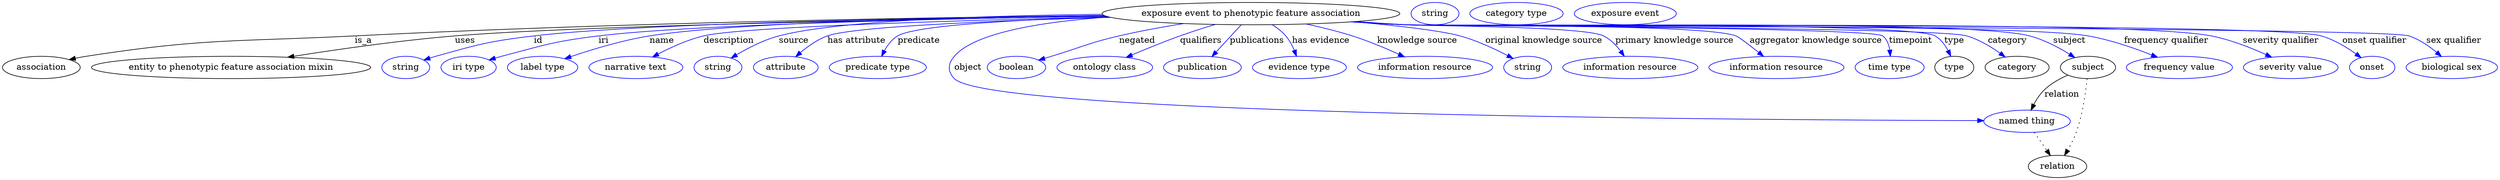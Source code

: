 digraph {
	graph [bb="0,0,4008.8,283"];
	node [label="\N"];
	"exposure event to phenotypic feature association"	[height=0.5,
		label="exposure event to phenotypic feature association",
		pos="2005.4,265",
		width=6.6439];
	association	[height=0.5,
		pos="62.394,178",
		width=1.7332];
	"exposure event to phenotypic feature association" -> association	[label=is_a,
		lp="580.39,221.5",
		pos="e,107.12,190.7 1769.4,262.01 1484.2,258.75 989.91,250.31 566.39,229 374.08,219.32 324.67,225.55 134.39,196 128.7,195.12 122.8,194.02 \
116.92,192.81"];
	"entity to phenotypic feature association mixin"	[height=0.5,
		pos="367.39,178",
		width=6.2286];
	"exposure event to phenotypic feature association" -> "entity to phenotypic feature association mixin"	[label=uses,
		lp="743.89,221.5",
		pos="e,458.45,194.49 1773,260.72 1461,255.78 923.5,245.25 727.39,229 639.56,221.72 540.4,207.5 468.42,196.08"];
	id	[color=blue,
		height=0.5,
		label=string,
		pos="648.39,178",
		width=1.0652];
	"exposure event to phenotypic feature association" -> id	[color=blue,
		label=id,
		lp="861.39,221.5",
		pos="e,677.38,189.97 1770.1,261.71 1486,258.1 1025.1,249.27 854.39,229 783.16,220.54 765.47,215.35 696.39,196 693.29,195.13 690.09,194.16 \
686.89,193.14",
		style=solid];
	iri	[color=blue,
		height=0.5,
		label="iri type",
		pos="749.39,178",
		width=1.2277];
	"exposure event to phenotypic feature association" -> iri	[color=blue,
		label=iri,
		lp="965.39,221.5",
		pos="e,782.32,190.13 1772,261 1512.2,256.8 1109,247.53 957.39,229 887.48,220.46 870.46,214.11 802.39,196 799.02,195.1 795.55,194.12 792.07,\
193.1",
		style=solid];
	name	[color=blue,
		height=0.5,
		label="label type",
		pos="868.39,178",
		width=1.5707];
	"exposure event to phenotypic feature association" -> name	[color=blue,
		label=name,
		lp="1059.4,221.5",
		pos="e,903.83,192.17 1769,262.14 1529.1,259.05 1174.4,250.84 1039.4,229 995.76,221.94 947.56,207.19 913.49,195.52",
		style=solid];
	description	[color=blue,
		height=0.5,
		label="narrative text",
		pos="1018.4,178",
		width=2.0943];
	"exposure event to phenotypic feature association" -> description	[color=blue,
		label=description,
		lp="1166.9,221.5",
		pos="e,1045.3,195.09 1777.4,259.54 1538,254.13 1187.9,243.83 1126.4,229 1101.1,222.91 1074.6,210.74 1054.2,199.93",
		style=solid];
	source	[color=blue,
		height=0.5,
		label=string,
		pos="1150.4,178",
		width=1.0652];
	"exposure event to phenotypic feature association" -> source	[color=blue,
		label=source,
		lp="1271.4,221.5",
		pos="e,1171.3,193.14 1766.2,264.02 1581.4,261.97 1341.8,254.22 1247.4,229 1223.3,222.57 1198.4,209.56 1179.8,198.42",
		style=solid];
	"has attribute"	[color=blue,
		height=0.5,
		label=attribute,
		pos="1258.4,178",
		width=1.4443];
	"exposure event to phenotypic feature association" -> "has attribute"	[color=blue,
		label="has attribute",
		lp="1372.4,221.5",
		pos="e,1274.4,195.26 1779.9,258.89 1598.7,253.69 1367.6,244.22 1325.4,229 1309.4,223.24 1294.1,212.3 1282.1,202.12",
		style=solid];
	predicate	[color=blue,
		height=0.5,
		label="predicate type",
		pos="1406.4,178",
		width=2.1665];
	"exposure event to phenotypic feature association" -> predicate	[color=blue,
		label=predicate,
		lp="1472.4,221.5",
		pos="e,1412.5,195.99 1776.9,259.64 1632.6,255.2 1467.9,246.37 1438.4,229 1429.2,223.57 1422.2,214.31 1417.1,205.23",
		style=solid];
	object	[color=blue,
		height=0.5,
		label="named thing",
		pos="3253.4,91",
		width=1.9318];
	"exposure event to phenotypic feature association" -> object	[color=blue,
		label=object,
		lp="1551.4,178",
		pos="e,3183.9,92.083 1777.8,259.45 1672.1,252 1562.4,234.74 1529.4,196 1519,183.83 1518.3,171.53 1529.4,160 1587,100.07 2841.5,92.944 \
3173.4,92.109",
		style=solid];
	negated	[color=blue,
		height=0.5,
		label=boolean,
		pos="1629.4,178",
		width=1.2999];
	"exposure event to phenotypic feature association" -> negated	[color=blue,
		label=negated,
		lp="1822.4,221.5",
		pos="e,1664.6,189.91 1897.3,248.94 1863.8,243.53 1826.9,236.81 1793.4,229 1744.1,217.52 1732.8,210.81 1684.4,196 1681.1,194.99 1677.7,\
193.94 1674.2,192.89",
		style=solid];
	qualifiers	[color=blue,
		height=0.5,
		label="ontology class",
		pos="1770.4,178",
		width=2.1304];
	"exposure event to phenotypic feature association" -> qualifiers	[color=blue,
		label=qualifiers,
		lp="1924.9,221.5",
		pos="e,1804.7,194.2 1947.9,247.51 1929.7,241.98 1909.6,235.54 1891.4,229 1865.5,219.69 1837,207.99 1814.2,198.25",
		style=solid];
	publications	[color=blue,
		height=0.5,
		label=publication,
		pos="1927.4,178",
		width=1.7332];
	"exposure event to phenotypic feature association" -> publications	[color=blue,
		label=publications,
		lp="2015.4,221.5",
		pos="e,1942.6,195.6 1989.6,246.8 1978.1,234.31 1962.5,217.24 1949.7,203.35",
		style=solid];
	"has evidence"	[color=blue,
		height=0.5,
		label="evidence type",
		pos="2083.4,178",
		width=2.0943];
	"exposure event to phenotypic feature association" -> "has evidence"	[color=blue,
		label="has evidence",
		lp="2117.9,221.5",
		pos="e,2078.7,196.17 2039.6,247.14 2047.5,242.1 2055.3,236.02 2061.4,229 2067.2,222.27 2071.7,213.76 2075.1,205.67",
		style=solid];
	"knowledge source"	[color=blue,
		height=0.5,
		label="information resource",
		pos="2285.4,178",
		width=3.015];
	"exposure event to phenotypic feature association" -> "knowledge source"	[color=blue,
		label="knowledge source",
		lp="2272.9,221.5",
		pos="e,2252.3,195.19 2093.8,248.26 2118.2,243.04 2144.5,236.58 2168.4,229 2193.7,220.96 2221,209.44 2242.9,199.49",
		style=solid];
	"original knowledge source"	[color=blue,
		height=0.5,
		label=string,
		pos="2450.4,178",
		width=1.0652];
	"exposure event to phenotypic feature association" -> "original knowledge source"	[color=blue,
		label="original knowledge source",
		lp="2476.4,221.5",
		pos="e,2427,192.46 2169.7,251.9 2238.1,245.83 2308.9,237.88 2341.4,229 2368.3,221.63 2397,208.26 2418.1,197.19",
		style=solid];
	"primary knowledge source"	[color=blue,
		height=0.5,
		label="information resource",
		pos="2615.4,178",
		width=3.015];
	"exposure event to phenotypic feature association" -> "primary knowledge source"	[color=blue,
		label="primary knowledge source",
		lp="2686.4,221.5",
		pos="e,2605.8,196.12 2174.1,252.21 2201,250.41 2228.4,248.62 2254.4,247 2289.7,244.79 2540.7,244.66 2572.4,229 2583.4,223.57 2592.7,213.92 \
2599.9,204.54",
		style=solid];
	"aggregator knowledge source"	[color=blue,
		height=0.5,
		label="information resource",
		pos="2850.4,178",
		width=3.015];
	"exposure event to phenotypic feature association" -> "aggregator knowledge source"	[color=blue,
		label="aggregator knowledge source",
		lp="2913.9,221.5",
		pos="e,2829.8,195.88 2170.4,251.93 2198.4,250.12 2227.2,248.39 2254.4,247 2313.4,243.99 2729.8,248.95 2785.4,229 2789.8,227.43 2806.5,\
214.51 2821.9,202.2",
		style=solid];
	timepoint	[color=blue,
		height=0.5,
		label="time type",
		pos="3032.4,178",
		width=1.5346];
	"exposure event to phenotypic feature association" -> timepoint	[color=blue,
		label=timepoint,
		lp="3066.4,221.5",
		pos="e,3033.6,196.11 2168.4,251.82 2197,249.98 2226.6,248.28 2254.4,247 2275.7,246.02 3004.9,242.55 3021.4,229 3028.1,223.46 3031.3,214.82 \
3032.7,206.27",
		style=solid];
	type	[height=0.5,
		pos="3136.4,178",
		width=0.86659];
	"exposure event to phenotypic feature association" -> type	[color=blue,
		label=type,
		lp="3136.4,221.5",
		pos="e,3130.7,196.13 2168.1,251.79 2196.8,249.95 2226.5,248.25 2254.4,247 2301.6,244.89 3064.3,252.43 3105.4,229 3114.6,223.74 3121.5,\
214.51 3126.3,205.41",
		style=solid];
	category	[height=0.5,
		pos="3237.4,178",
		width=1.4263];
	"exposure event to phenotypic feature association" -> category	[color=blue,
		label=category,
		lp="3221.9,221.5",
		pos="e,3218.5,194.74 2168.1,251.76 2196.8,249.92 2226.5,248.23 2254.4,247 2304.5,244.79 3108.3,243.16 3156.4,229 3175.9,223.26 3195.3,\
211.51 3210.3,200.84",
		style=solid];
	subject	[height=0.5,
		pos="3351.4,178",
		width=1.2277];
	"exposure event to phenotypic feature association" -> subject	[color=blue,
		label=subject,
		lp="3321.4,221.5",
		pos="e,3330.2,194.04 2167.4,251.76 2196.4,249.9 2226.3,248.21 2254.4,247 2365.8,242.2 3149.5,256.94 3257.4,229 3280.3,223.08 3303.7,210.62 \
3321.5,199.62",
		style=solid];
	"frequency qualifier"	[color=blue,
		height=0.5,
		label="frequency value",
		pos="3498.4,178",
		width=2.3651];
	"exposure event to phenotypic feature association" -> "frequency qualifier"	[color=blue,
		label="frequency qualifier",
		lp="3477.4,221.5",
		pos="e,3463.3,194.42 2167.4,251.72 2196.4,249.87 2226.3,248.19 2254.4,247 2376.2,241.85 3231.3,249.88 3351.4,229 3386.8,222.84 3425.3,\
209.52 3453.9,198.18",
		style=solid];
	"severity qualifier"	[color=blue,
		height=0.5,
		label="severity value",
		pos="3677.4,178",
		width=2.1123];
	"exposure event to phenotypic feature association" -> "severity qualifier"	[color=blue,
		label="severity qualifier",
		lp="3661.4,221.5",
		pos="e,3646.8,194.57 2166.7,251.7 2195.9,249.85 2226,248.16 2254.4,247 2398.2,241.1 3408.2,256.62 3549.4,229 3580,223.02 3612.7,210.12 \
3637.4,198.92",
		style=solid];
	"onset qualifier"	[color=blue,
		height=0.5,
		label=onset,
		pos="3807.4,178",
		width=1.011];
	"exposure event to phenotypic feature association" -> "onset qualifier"	[color=blue,
		label="onset qualifier",
		lp="3811.9,221.5",
		pos="e,3789.8,193.82 2166.4,251.69 2195.7,249.82 2225.9,248.14 2254.4,247 2336.1,243.71 3647.9,251.81 3726.4,229 3746.4,223.18 3766.4,\
210.95 3781.5,200.03",
		style=solid];
	"sex qualifier"	[color=blue,
		height=0.5,
		label="biological sex",
		pos="3935.4,178",
		width=2.0401];
	"exposure event to phenotypic feature association" -> "sex qualifier"	[color=blue,
		label="sex qualifier",
		lp="3939.4,221.5",
		pos="e,3919,195.74 2166.4,251.66 2195.7,249.8 2225.9,248.13 2254.4,247 2299.2,245.22 3824.9,243.21 3867.4,229 3883.5,223.6 3899,212.81 \
3911.2,202.62",
		style=solid];
	relation	[height=0.5,
		pos="3302.4,18",
		width=1.2999];
	object -> relation	[pos="e,3290.9,35.705 3265,73.174 3271,64.509 3278.4,53.768 3285,44.141",
		style=dotted];
	association_type	[color=blue,
		height=0.5,
		label=string,
		pos="2301.4,265",
		width=1.0652];
	association_category	[color=blue,
		height=0.5,
		label="category type",
		pos="2432.4,265",
		width=2.0762];
	subject -> object	[label=relation,
		lp="3309.4,134.5",
		pos="e,3259.8,108.97 3318.9,165.59 3306.1,159.94 3292,152.13 3281.4,142 3274.4,135.31 3268.7,126.48 3264.3,118.1"];
	subject -> relation	[pos="e,3313.6,35.828 3350,159.99 3347.9,139.02 3343,102.55 3332.4,73 3328.9,63.258 3323.8,53.189 3318.8,44.423",
		style=dotted];
	"exposure event to phenotypic feature association_subject"	[color=blue,
		height=0.5,
		label="exposure event",
		pos="2607.4,265",
		width=2.2748];
}
